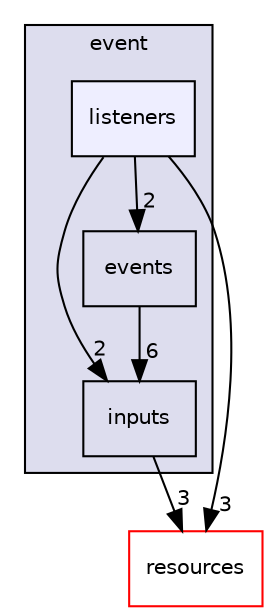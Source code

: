 digraph "src/ecstasy/integrations/event/listeners" {
  compound=true
  node [ fontsize="10", fontname="Helvetica"];
  edge [ labelfontsize="10", labelfontname="Helvetica"];
  subgraph clusterdir_183c73d974247df0fabaedf6b9eb94ef {
    graph [ bgcolor="#ddddee", pencolor="black", label="event" fontname="Helvetica", fontsize="10", URL="dir_183c73d974247df0fabaedf6b9eb94ef.html"]
  dir_1ee6296ae77f12e2ec152e792b5317de [shape=box label="inputs" URL="dir_1ee6296ae77f12e2ec152e792b5317de.html"];
  dir_a8078633be16197a18b2342aa1868a9d [shape=box label="events" URL="dir_a8078633be16197a18b2342aa1868a9d.html"];
  dir_d93d52effc53fa915804937554a898ef [shape=box, label="listeners", style="filled", fillcolor="#eeeeff", pencolor="black", URL="dir_d93d52effc53fa915804937554a898ef.html"];
  }
  dir_8c1a170fbd0a5283d7ed264cf6df56b3 [shape=box label="resources" fillcolor="white" style="filled" color="red" URL="dir_8c1a170fbd0a5283d7ed264cf6df56b3.html"];
  dir_a8078633be16197a18b2342aa1868a9d->dir_1ee6296ae77f12e2ec152e792b5317de [headlabel="6", labeldistance=1.5 headhref="dir_000005_000006.html"];
  dir_d93d52effc53fa915804937554a898ef->dir_1ee6296ae77f12e2ec152e792b5317de [headlabel="2", labeldistance=1.5 headhref="dir_000007_000006.html"];
  dir_d93d52effc53fa915804937554a898ef->dir_8c1a170fbd0a5283d7ed264cf6df56b3 [headlabel="3", labeldistance=1.5 headhref="dir_000007_000019.html"];
  dir_d93d52effc53fa915804937554a898ef->dir_a8078633be16197a18b2342aa1868a9d [headlabel="2", labeldistance=1.5 headhref="dir_000007_000005.html"];
  dir_1ee6296ae77f12e2ec152e792b5317de->dir_8c1a170fbd0a5283d7ed264cf6df56b3 [headlabel="3", labeldistance=1.5 headhref="dir_000006_000019.html"];
}
